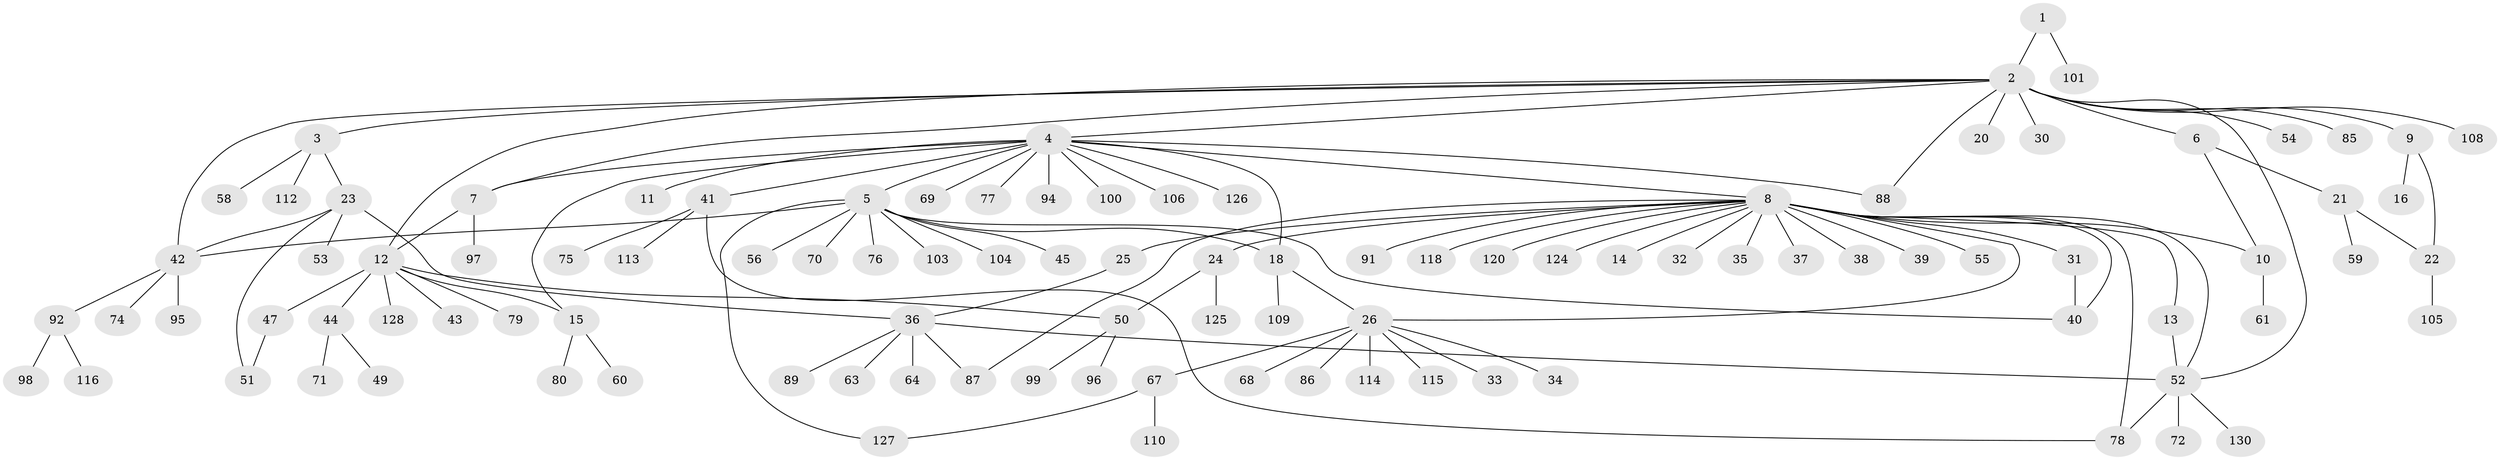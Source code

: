 // original degree distribution, {2: 0.14615384615384616, 16: 0.007692307692307693, 4: 0.06923076923076923, 14: 0.007692307692307693, 10: 0.015384615384615385, 5: 0.023076923076923078, 22: 0.007692307692307693, 3: 0.06923076923076923, 6: 0.015384615384615385, 1: 0.6153846153846154, 7: 0.015384615384615385, 8: 0.007692307692307693}
// Generated by graph-tools (version 1.1) at 2025/11/02/27/25 16:11:12]
// undirected, 103 vertices, 124 edges
graph export_dot {
graph [start="1"]
  node [color=gray90,style=filled];
  1 [super="+28"];
  2 [super="+123"];
  3;
  4 [super="+83"];
  5 [super="+65"];
  6 [super="+107"];
  7 [super="+19"];
  8 [super="+29"];
  9;
  10 [super="+27"];
  11 [super="+57"];
  12 [super="+17"];
  13;
  14;
  15 [super="+48"];
  16;
  18 [super="+46"];
  20;
  21;
  22 [super="+90"];
  23 [super="+82"];
  24 [super="+93"];
  25;
  26 [super="+119"];
  30;
  31;
  32;
  33;
  34;
  35;
  36 [super="+84"];
  37;
  38;
  39;
  40 [super="+117"];
  41 [super="+111"];
  42 [super="+73"];
  43;
  44 [super="+81"];
  45;
  47;
  49;
  50;
  51 [super="+66"];
  52 [super="+102"];
  53;
  54;
  55;
  56;
  58;
  59 [super="+62"];
  60;
  61;
  63;
  64;
  67 [super="+122"];
  68;
  69;
  70;
  71;
  72;
  74;
  75;
  76;
  77;
  78;
  79;
  80;
  85;
  86;
  87 [super="+129"];
  88;
  89;
  91;
  92;
  94;
  95;
  96;
  97;
  98;
  99;
  100;
  101;
  103;
  104;
  105;
  106;
  108;
  109;
  110;
  112;
  113;
  114 [super="+121"];
  115;
  116;
  118;
  120;
  124;
  125;
  126;
  127;
  128;
  130;
  1 -- 2;
  1 -- 101;
  2 -- 3;
  2 -- 4;
  2 -- 6;
  2 -- 7;
  2 -- 9;
  2 -- 12;
  2 -- 20;
  2 -- 30;
  2 -- 42;
  2 -- 52;
  2 -- 54;
  2 -- 85;
  2 -- 88;
  2 -- 108;
  3 -- 23;
  3 -- 58;
  3 -- 112;
  4 -- 5;
  4 -- 8;
  4 -- 11;
  4 -- 15;
  4 -- 41;
  4 -- 69;
  4 -- 77;
  4 -- 88;
  4 -- 94;
  4 -- 100;
  4 -- 126;
  4 -- 106;
  4 -- 7;
  4 -- 18;
  5 -- 18;
  5 -- 42;
  5 -- 45;
  5 -- 56;
  5 -- 76;
  5 -- 103;
  5 -- 127;
  5 -- 40;
  5 -- 104;
  5 -- 70;
  6 -- 10;
  6 -- 21;
  7 -- 12;
  7 -- 97;
  8 -- 10;
  8 -- 13;
  8 -- 14;
  8 -- 24;
  8 -- 25;
  8 -- 26;
  8 -- 31;
  8 -- 32;
  8 -- 35;
  8 -- 37;
  8 -- 38;
  8 -- 39;
  8 -- 40;
  8 -- 52;
  8 -- 78;
  8 -- 91;
  8 -- 118;
  8 -- 120;
  8 -- 124;
  8 -- 55;
  8 -- 87;
  9 -- 16;
  9 -- 22;
  10 -- 61;
  12 -- 15;
  12 -- 44;
  12 -- 50;
  12 -- 128;
  12 -- 43;
  12 -- 47;
  12 -- 79;
  13 -- 52;
  15 -- 60;
  15 -- 80;
  18 -- 26;
  18 -- 109;
  21 -- 22;
  21 -- 59;
  22 -- 105;
  23 -- 36;
  23 -- 42;
  23 -- 53;
  23 -- 51;
  24 -- 50;
  24 -- 125;
  25 -- 36;
  26 -- 33;
  26 -- 34;
  26 -- 67;
  26 -- 68;
  26 -- 86;
  26 -- 114;
  26 -- 115;
  31 -- 40;
  36 -- 52;
  36 -- 63;
  36 -- 64;
  36 -- 89;
  36 -- 87;
  41 -- 75;
  41 -- 78;
  41 -- 113;
  42 -- 74;
  42 -- 92;
  42 -- 95;
  44 -- 49;
  44 -- 71;
  47 -- 51;
  50 -- 96;
  50 -- 99;
  52 -- 72;
  52 -- 78;
  52 -- 130;
  67 -- 110;
  67 -- 127;
  92 -- 98;
  92 -- 116;
}
